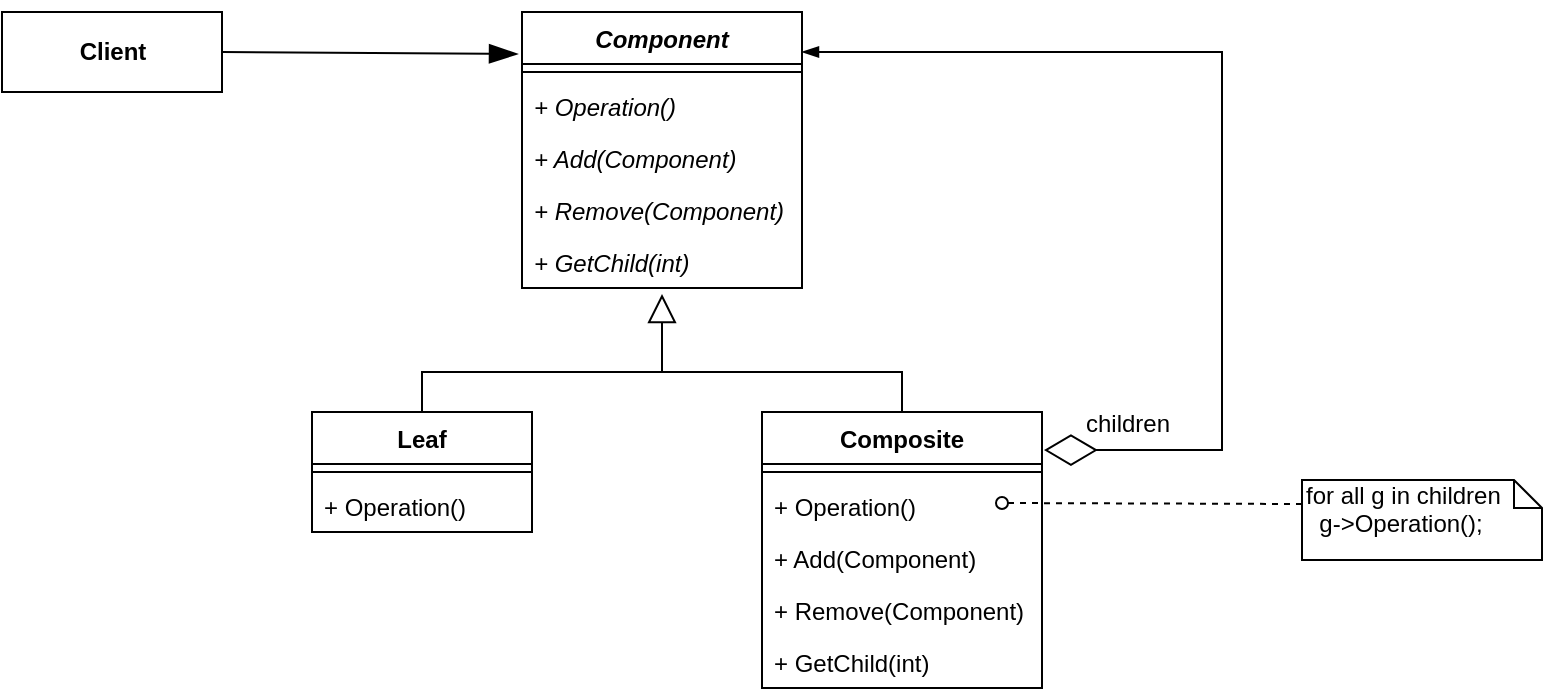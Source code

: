 <mxfile version="12.0.0" type="device" pages="1"><diagram id="bxR4yLjX8zE9Ck2vVnwT" name="Page-1"><mxGraphModel dx="1347" dy="725" grid="1" gridSize="10" guides="1" tooltips="1" connect="1" arrows="1" fold="1" page="1" pageScale="1" pageWidth="1654" pageHeight="1169" math="0" shadow="0"><root><mxCell id="0"/><mxCell id="1" parent="0"/><mxCell id="P4_tjuF_Fyv9hzRBsq0e-20" value="Component" style="swimlane;fontStyle=3;align=center;verticalAlign=top;childLayout=stackLayout;horizontal=1;startSize=26;horizontalStack=0;resizeParent=1;resizeParentMax=0;resizeLast=0;collapsible=1;marginBottom=0;" vertex="1" parent="1"><mxGeometry x="610" y="80" width="140" height="138" as="geometry"/></mxCell><mxCell id="P4_tjuF_Fyv9hzRBsq0e-22" value="" style="line;strokeWidth=1;fillColor=none;align=left;verticalAlign=middle;spacingTop=-1;spacingLeft=3;spacingRight=3;rotatable=0;labelPosition=right;points=[];portConstraint=eastwest;" vertex="1" parent="P4_tjuF_Fyv9hzRBsq0e-20"><mxGeometry y="26" width="140" height="8" as="geometry"/></mxCell><mxCell id="P4_tjuF_Fyv9hzRBsq0e-23" value="+ Operation()" style="text;strokeColor=none;fillColor=none;align=left;verticalAlign=top;spacingLeft=4;spacingRight=4;overflow=hidden;rotatable=0;points=[[0,0.5],[1,0.5]];portConstraint=eastwest;fontStyle=2" vertex="1" parent="P4_tjuF_Fyv9hzRBsq0e-20"><mxGeometry y="34" width="140" height="26" as="geometry"/></mxCell><mxCell id="P4_tjuF_Fyv9hzRBsq0e-24" value="+ Add(Component)" style="text;strokeColor=none;fillColor=none;align=left;verticalAlign=top;spacingLeft=4;spacingRight=4;overflow=hidden;rotatable=0;points=[[0,0.5],[1,0.5]];portConstraint=eastwest;fontStyle=2" vertex="1" parent="P4_tjuF_Fyv9hzRBsq0e-20"><mxGeometry y="60" width="140" height="26" as="geometry"/></mxCell><mxCell id="P4_tjuF_Fyv9hzRBsq0e-39" value="+ Remove(Component)" style="text;strokeColor=none;fillColor=none;align=left;verticalAlign=top;spacingLeft=4;spacingRight=4;overflow=hidden;rotatable=0;points=[[0,0.5],[1,0.5]];portConstraint=eastwest;fontStyle=2" vertex="1" parent="P4_tjuF_Fyv9hzRBsq0e-20"><mxGeometry y="86" width="140" height="26" as="geometry"/></mxCell><mxCell id="P4_tjuF_Fyv9hzRBsq0e-40" value="+ GetChild(int)" style="text;strokeColor=none;fillColor=none;align=left;verticalAlign=top;spacingLeft=4;spacingRight=4;overflow=hidden;rotatable=0;points=[[0,0.5],[1,0.5]];portConstraint=eastwest;fontStyle=2" vertex="1" parent="P4_tjuF_Fyv9hzRBsq0e-20"><mxGeometry y="112" width="140" height="26" as="geometry"/></mxCell><mxCell id="P4_tjuF_Fyv9hzRBsq0e-30" value="&lt;b&gt;Client&lt;/b&gt;" style="html=1;" vertex="1" parent="1"><mxGeometry x="350" y="80" width="110" height="40" as="geometry"/></mxCell><mxCell id="P4_tjuF_Fyv9hzRBsq0e-33" value="for all g in children&lt;br&gt;&amp;nbsp; g-&amp;gt;Operation();" style="shape=note;whiteSpace=wrap;html=1;size=14;verticalAlign=top;align=left;spacingTop=-6;" vertex="1" parent="1"><mxGeometry x="1000" y="314" width="120" height="40" as="geometry"/></mxCell><mxCell id="P4_tjuF_Fyv9hzRBsq0e-35" value="" style="endArrow=none;dashed=1;endFill=0;endSize=12;html=1;startArrow=oval;startFill=0;" edge="1" parent="1"><mxGeometry width="160" relative="1" as="geometry"><mxPoint x="850" y="325.5" as="sourcePoint"/><mxPoint x="1000" y="326" as="targetPoint"/></mxGeometry></mxCell><mxCell id="P4_tjuF_Fyv9hzRBsq0e-36" value="" style="endArrow=blockThin;endFill=1;endSize=12;html=1;exitX=1;exitY=0.5;exitDx=0;exitDy=0;" edge="1" parent="1" source="P4_tjuF_Fyv9hzRBsq0e-30"><mxGeometry width="160" relative="1" as="geometry"><mxPoint x="539" y="450" as="sourcePoint"/><mxPoint x="608" y="101" as="targetPoint"/></mxGeometry></mxCell><mxCell id="P4_tjuF_Fyv9hzRBsq0e-37" value="" style="endArrow=diamondThin;endFill=0;endSize=24;html=1;exitX=1;exitY=0.145;exitDx=0;exitDy=0;exitPerimeter=0;startArrow=blockThin;startFill=1;entryX=1.007;entryY=0.138;entryDx=0;entryDy=0;entryPerimeter=0;rounded=0;" edge="1" parent="1" source="P4_tjuF_Fyv9hzRBsq0e-20" target="P4_tjuF_Fyv9hzRBsq0e-41"><mxGeometry width="160" relative="1" as="geometry"><mxPoint x="340" y="660" as="sourcePoint"/><mxPoint x="330" y="400" as="targetPoint"/><Array as="points"><mxPoint x="960" y="100"/><mxPoint x="960" y="299"/></Array></mxGeometry></mxCell><mxCell id="P4_tjuF_Fyv9hzRBsq0e-41" value="Composite" style="swimlane;fontStyle=1;align=center;verticalAlign=top;childLayout=stackLayout;horizontal=1;startSize=26;horizontalStack=0;resizeParent=1;resizeParentMax=0;resizeLast=0;collapsible=1;marginBottom=0;" vertex="1" parent="1"><mxGeometry x="730" y="280" width="140" height="138" as="geometry"/></mxCell><mxCell id="P4_tjuF_Fyv9hzRBsq0e-42" value="" style="line;strokeWidth=1;fillColor=none;align=left;verticalAlign=middle;spacingTop=-1;spacingLeft=3;spacingRight=3;rotatable=0;labelPosition=right;points=[];portConstraint=eastwest;" vertex="1" parent="P4_tjuF_Fyv9hzRBsq0e-41"><mxGeometry y="26" width="140" height="8" as="geometry"/></mxCell><mxCell id="P4_tjuF_Fyv9hzRBsq0e-43" value="+ Operation()" style="text;strokeColor=none;fillColor=none;align=left;verticalAlign=top;spacingLeft=4;spacingRight=4;overflow=hidden;rotatable=0;points=[[0,0.5],[1,0.5]];portConstraint=eastwest;fontStyle=0" vertex="1" parent="P4_tjuF_Fyv9hzRBsq0e-41"><mxGeometry y="34" width="140" height="26" as="geometry"/></mxCell><mxCell id="P4_tjuF_Fyv9hzRBsq0e-44" value="+ Add(Component)" style="text;strokeColor=none;fillColor=none;align=left;verticalAlign=top;spacingLeft=4;spacingRight=4;overflow=hidden;rotatable=0;points=[[0,0.5],[1,0.5]];portConstraint=eastwest;fontStyle=0" vertex="1" parent="P4_tjuF_Fyv9hzRBsq0e-41"><mxGeometry y="60" width="140" height="26" as="geometry"/></mxCell><mxCell id="P4_tjuF_Fyv9hzRBsq0e-45" value="+ Remove(Component)" style="text;strokeColor=none;fillColor=none;align=left;verticalAlign=top;spacingLeft=4;spacingRight=4;overflow=hidden;rotatable=0;points=[[0,0.5],[1,0.5]];portConstraint=eastwest;fontStyle=0" vertex="1" parent="P4_tjuF_Fyv9hzRBsq0e-41"><mxGeometry y="86" width="140" height="26" as="geometry"/></mxCell><mxCell id="P4_tjuF_Fyv9hzRBsq0e-46" value="+ GetChild(int)" style="text;strokeColor=none;fillColor=none;align=left;verticalAlign=top;spacingLeft=4;spacingRight=4;overflow=hidden;rotatable=0;points=[[0,0.5],[1,0.5]];portConstraint=eastwest;fontStyle=0" vertex="1" parent="P4_tjuF_Fyv9hzRBsq0e-41"><mxGeometry y="112" width="140" height="26" as="geometry"/></mxCell><mxCell id="P4_tjuF_Fyv9hzRBsq0e-54" style="rounded=0;orthogonalLoop=1;jettySize=auto;html=1;exitX=0.5;exitY=0;exitDx=0;exitDy=0;startArrow=none;startFill=0;endArrow=none;endFill=0;" edge="1" parent="1" source="P4_tjuF_Fyv9hzRBsq0e-47"><mxGeometry relative="1" as="geometry"><mxPoint x="680" y="260" as="targetPoint"/><Array as="points"><mxPoint x="560" y="260"/></Array></mxGeometry></mxCell><mxCell id="P4_tjuF_Fyv9hzRBsq0e-47" value="Leaf" style="swimlane;fontStyle=1;align=center;verticalAlign=top;childLayout=stackLayout;horizontal=1;startSize=26;horizontalStack=0;resizeParent=1;resizeParentMax=0;resizeLast=0;collapsible=1;marginBottom=0;" vertex="1" parent="1"><mxGeometry x="505" y="280" width="110" height="60" as="geometry"/></mxCell><mxCell id="P4_tjuF_Fyv9hzRBsq0e-48" value="" style="line;strokeWidth=1;fillColor=none;align=left;verticalAlign=middle;spacingTop=-1;spacingLeft=3;spacingRight=3;rotatable=0;labelPosition=right;points=[];portConstraint=eastwest;" vertex="1" parent="P4_tjuF_Fyv9hzRBsq0e-47"><mxGeometry y="26" width="110" height="8" as="geometry"/></mxCell><mxCell id="P4_tjuF_Fyv9hzRBsq0e-49" value="+ Operation()" style="text;strokeColor=none;fillColor=none;align=left;verticalAlign=top;spacingLeft=4;spacingRight=4;overflow=hidden;rotatable=0;points=[[0,0.5],[1,0.5]];portConstraint=eastwest;fontStyle=0" vertex="1" parent="P4_tjuF_Fyv9hzRBsq0e-47"><mxGeometry y="34" width="110" height="26" as="geometry"/></mxCell><mxCell id="P4_tjuF_Fyv9hzRBsq0e-53" value="" style="endArrow=block;endFill=0;endSize=12;html=1;exitX=0.5;exitY=0;exitDx=0;exitDy=0;rounded=0;" edge="1" parent="1" source="P4_tjuF_Fyv9hzRBsq0e-41"><mxGeometry width="160" relative="1" as="geometry"><mxPoint x="340" y="660" as="sourcePoint"/><mxPoint x="680" y="221" as="targetPoint"/><Array as="points"><mxPoint x="800" y="260"/><mxPoint x="680" y="260"/></Array></mxGeometry></mxCell><mxCell id="P4_tjuF_Fyv9hzRBsq0e-55" value="children" style="text;html=1;resizable=0;points=[];autosize=1;align=left;verticalAlign=top;spacingTop=-4;" vertex="1" parent="1"><mxGeometry x="890" y="276" width="60" height="20" as="geometry"/></mxCell></root></mxGraphModel></diagram></mxfile>